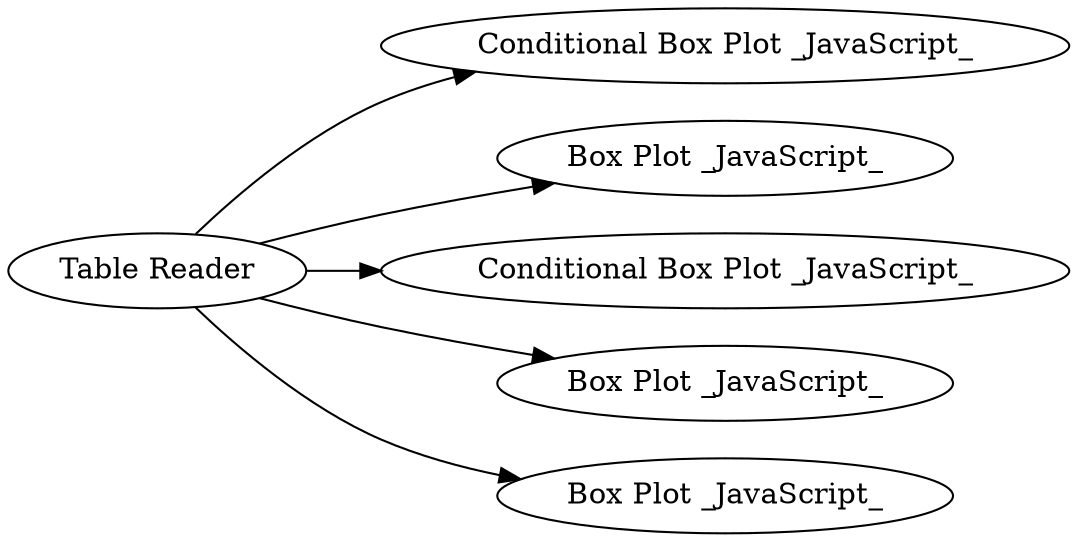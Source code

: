 digraph {
	"3960162062110709901_19" [label="Conditional Box Plot _JavaScript_"]
	"3960162062110709901_20" [label="Box Plot _JavaScript_"]
	"3960162062110709901_1" [label="Table Reader"]
	"3960162062110709901_21" [label="Conditional Box Plot _JavaScript_"]
	"3960162062110709901_22" [label="Box Plot _JavaScript_"]
	"3960162062110709901_18" [label="Box Plot _JavaScript_"]
	"3960162062110709901_1" -> "3960162062110709901_22"
	"3960162062110709901_1" -> "3960162062110709901_21"
	"3960162062110709901_1" -> "3960162062110709901_19"
	"3960162062110709901_1" -> "3960162062110709901_20"
	"3960162062110709901_1" -> "3960162062110709901_18"
	rankdir=LR
}
